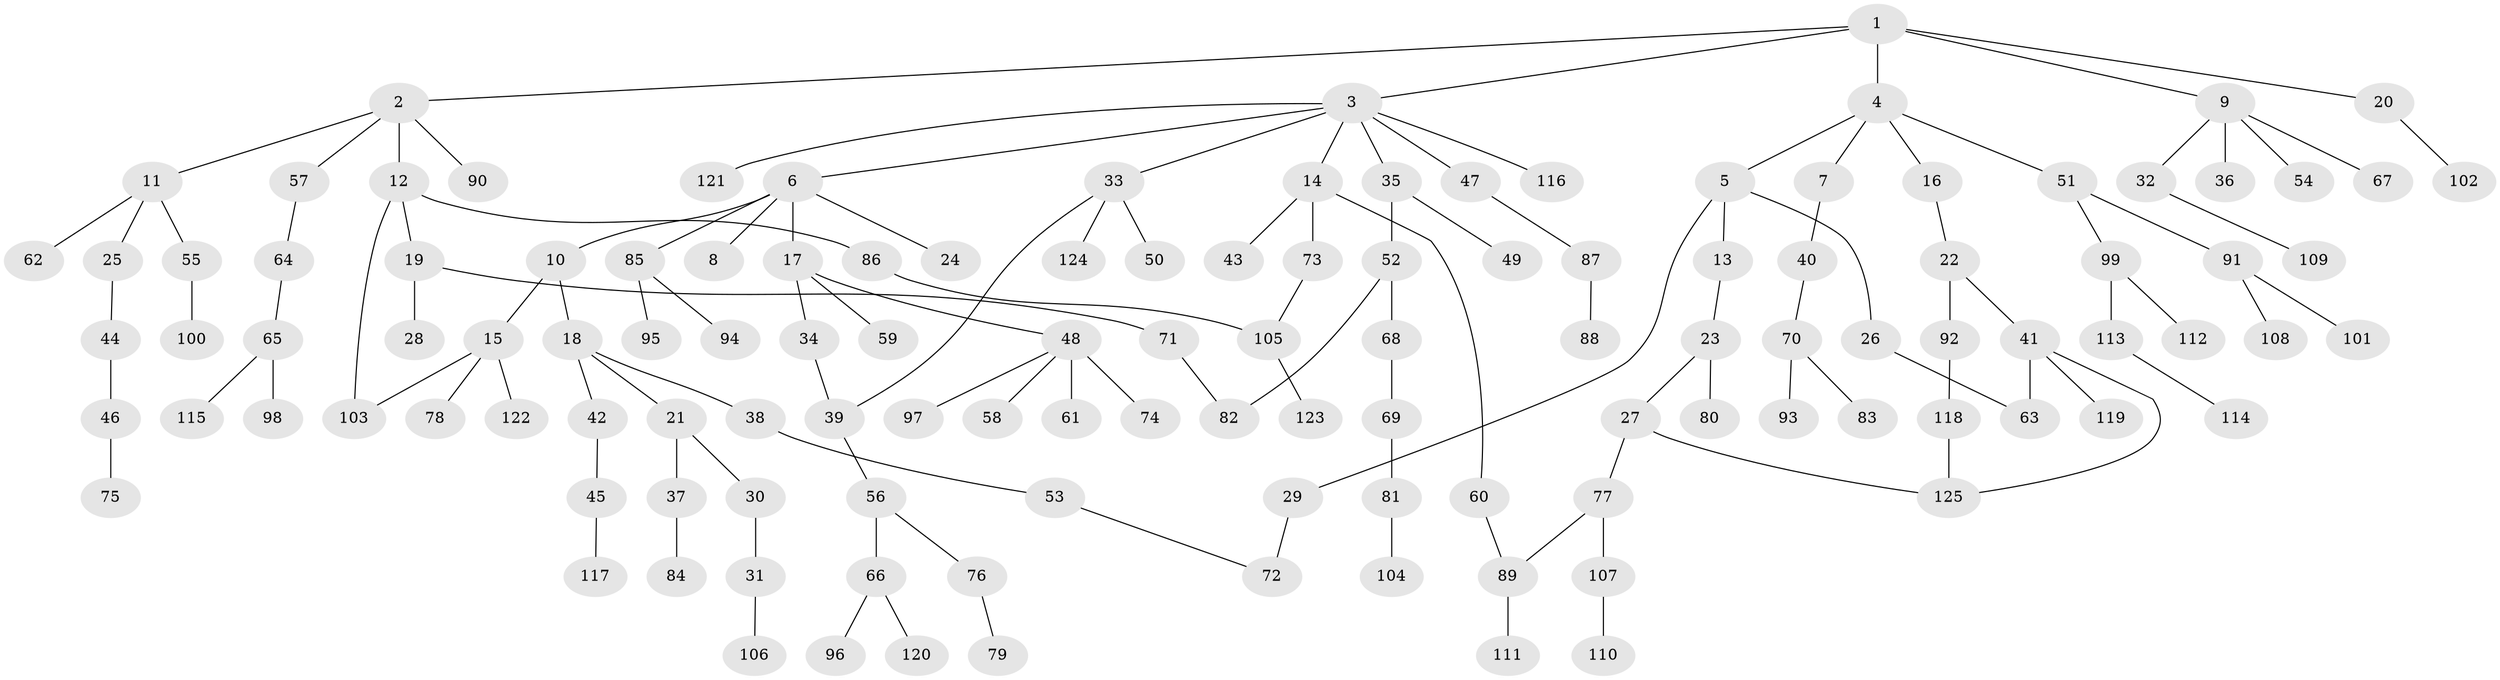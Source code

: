// coarse degree distribution, {5: 0.0625, 7: 0.0125, 4: 0.1125, 3: 0.1375, 2: 0.2625, 1: 0.4125}
// Generated by graph-tools (version 1.1) at 2025/51/02/27/25 19:51:36]
// undirected, 125 vertices, 133 edges
graph export_dot {
graph [start="1"]
  node [color=gray90,style=filled];
  1;
  2;
  3;
  4;
  5;
  6;
  7;
  8;
  9;
  10;
  11;
  12;
  13;
  14;
  15;
  16;
  17;
  18;
  19;
  20;
  21;
  22;
  23;
  24;
  25;
  26;
  27;
  28;
  29;
  30;
  31;
  32;
  33;
  34;
  35;
  36;
  37;
  38;
  39;
  40;
  41;
  42;
  43;
  44;
  45;
  46;
  47;
  48;
  49;
  50;
  51;
  52;
  53;
  54;
  55;
  56;
  57;
  58;
  59;
  60;
  61;
  62;
  63;
  64;
  65;
  66;
  67;
  68;
  69;
  70;
  71;
  72;
  73;
  74;
  75;
  76;
  77;
  78;
  79;
  80;
  81;
  82;
  83;
  84;
  85;
  86;
  87;
  88;
  89;
  90;
  91;
  92;
  93;
  94;
  95;
  96;
  97;
  98;
  99;
  100;
  101;
  102;
  103;
  104;
  105;
  106;
  107;
  108;
  109;
  110;
  111;
  112;
  113;
  114;
  115;
  116;
  117;
  118;
  119;
  120;
  121;
  122;
  123;
  124;
  125;
  1 -- 2;
  1 -- 3;
  1 -- 4;
  1 -- 9;
  1 -- 20;
  2 -- 11;
  2 -- 12;
  2 -- 57;
  2 -- 90;
  3 -- 6;
  3 -- 14;
  3 -- 33;
  3 -- 35;
  3 -- 47;
  3 -- 116;
  3 -- 121;
  4 -- 5;
  4 -- 7;
  4 -- 16;
  4 -- 51;
  5 -- 13;
  5 -- 26;
  5 -- 29;
  6 -- 8;
  6 -- 10;
  6 -- 17;
  6 -- 24;
  6 -- 85;
  7 -- 40;
  9 -- 32;
  9 -- 36;
  9 -- 54;
  9 -- 67;
  10 -- 15;
  10 -- 18;
  11 -- 25;
  11 -- 55;
  11 -- 62;
  12 -- 19;
  12 -- 86;
  12 -- 103;
  13 -- 23;
  14 -- 43;
  14 -- 60;
  14 -- 73;
  15 -- 78;
  15 -- 103;
  15 -- 122;
  16 -- 22;
  17 -- 34;
  17 -- 48;
  17 -- 59;
  18 -- 21;
  18 -- 38;
  18 -- 42;
  19 -- 28;
  19 -- 71;
  20 -- 102;
  21 -- 30;
  21 -- 37;
  22 -- 41;
  22 -- 92;
  23 -- 27;
  23 -- 80;
  25 -- 44;
  26 -- 63;
  27 -- 77;
  27 -- 125;
  29 -- 72;
  30 -- 31;
  31 -- 106;
  32 -- 109;
  33 -- 39;
  33 -- 50;
  33 -- 124;
  34 -- 39;
  35 -- 49;
  35 -- 52;
  37 -- 84;
  38 -- 53;
  39 -- 56;
  40 -- 70;
  41 -- 119;
  41 -- 63;
  41 -- 125;
  42 -- 45;
  44 -- 46;
  45 -- 117;
  46 -- 75;
  47 -- 87;
  48 -- 58;
  48 -- 61;
  48 -- 74;
  48 -- 97;
  51 -- 91;
  51 -- 99;
  52 -- 68;
  52 -- 82;
  53 -- 72;
  55 -- 100;
  56 -- 66;
  56 -- 76;
  57 -- 64;
  60 -- 89;
  64 -- 65;
  65 -- 98;
  65 -- 115;
  66 -- 96;
  66 -- 120;
  68 -- 69;
  69 -- 81;
  70 -- 83;
  70 -- 93;
  71 -- 82;
  73 -- 105;
  76 -- 79;
  77 -- 107;
  77 -- 89;
  81 -- 104;
  85 -- 94;
  85 -- 95;
  86 -- 105;
  87 -- 88;
  89 -- 111;
  91 -- 101;
  91 -- 108;
  92 -- 118;
  99 -- 112;
  99 -- 113;
  105 -- 123;
  107 -- 110;
  113 -- 114;
  118 -- 125;
}
